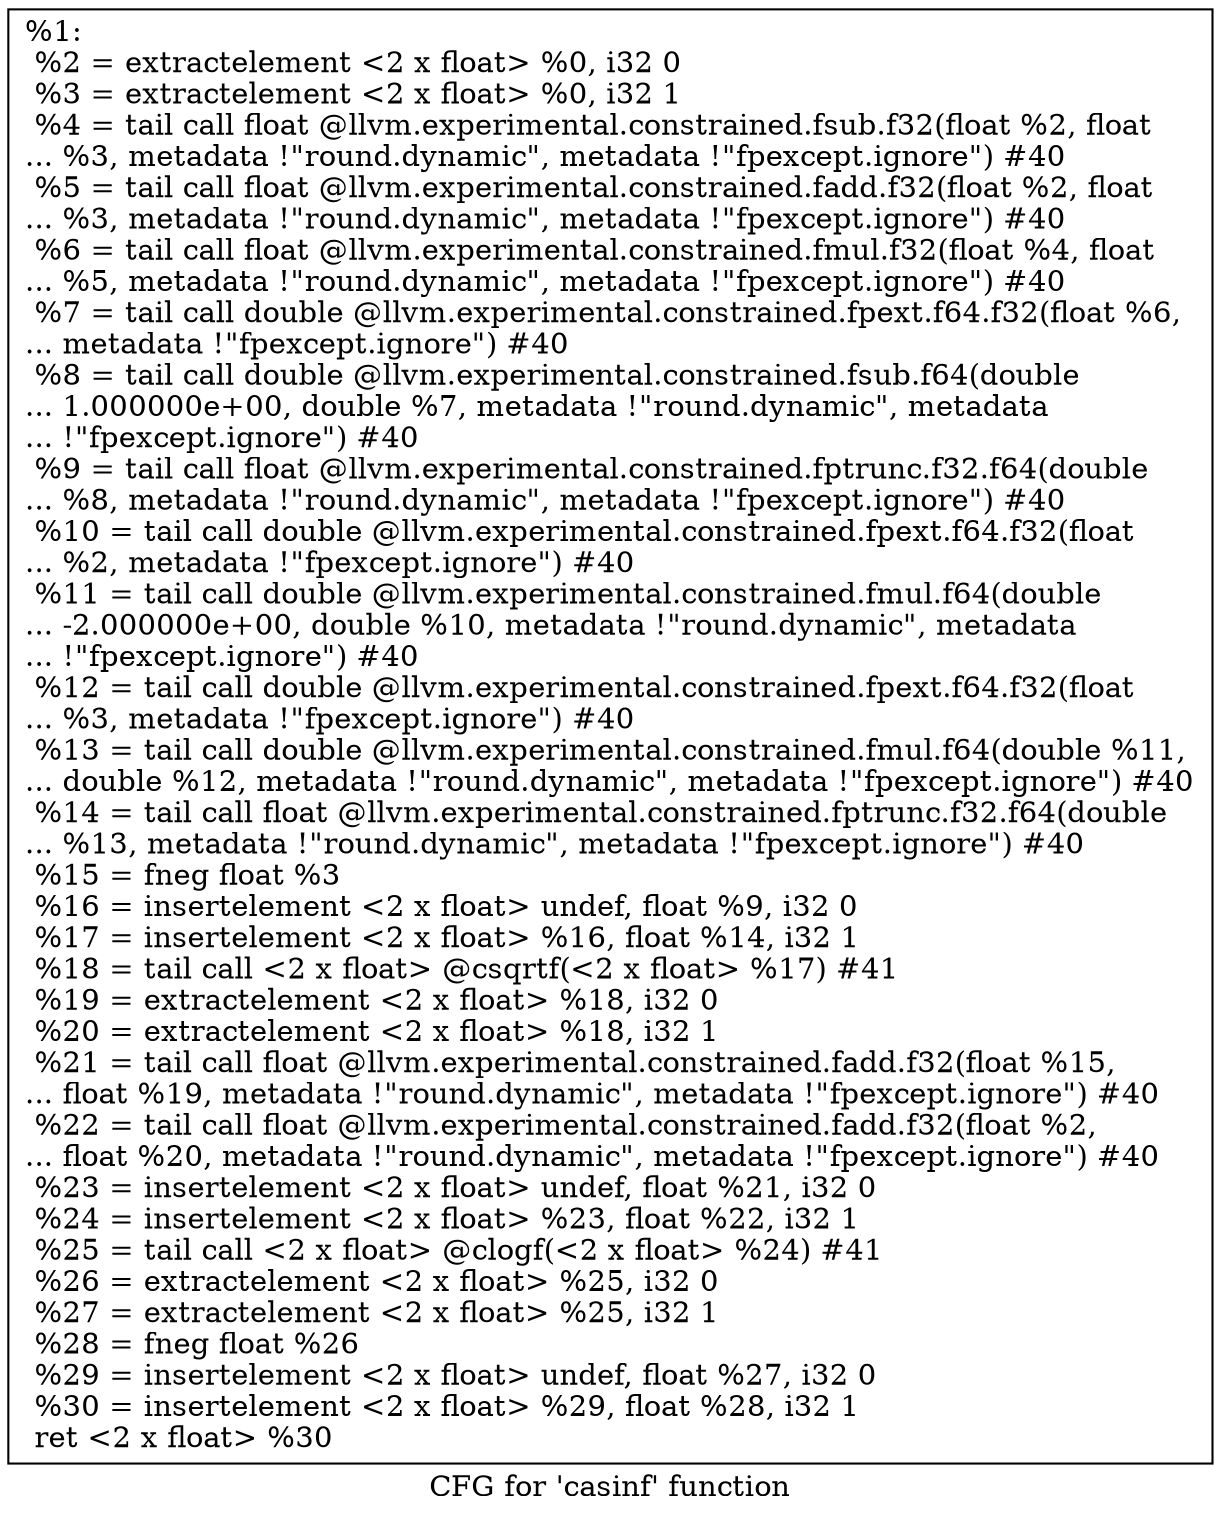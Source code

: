 digraph "CFG for 'casinf' function" {
	label="CFG for 'casinf' function";

	Node0x190f840 [shape=record,label="{%1:\l  %2 = extractelement \<2 x float\> %0, i32 0\l  %3 = extractelement \<2 x float\> %0, i32 1\l  %4 = tail call float @llvm.experimental.constrained.fsub.f32(float %2, float\l... %3, metadata !\"round.dynamic\", metadata !\"fpexcept.ignore\") #40\l  %5 = tail call float @llvm.experimental.constrained.fadd.f32(float %2, float\l... %3, metadata !\"round.dynamic\", metadata !\"fpexcept.ignore\") #40\l  %6 = tail call float @llvm.experimental.constrained.fmul.f32(float %4, float\l... %5, metadata !\"round.dynamic\", metadata !\"fpexcept.ignore\") #40\l  %7 = tail call double @llvm.experimental.constrained.fpext.f64.f32(float %6,\l... metadata !\"fpexcept.ignore\") #40\l  %8 = tail call double @llvm.experimental.constrained.fsub.f64(double\l... 1.000000e+00, double %7, metadata !\"round.dynamic\", metadata\l... !\"fpexcept.ignore\") #40\l  %9 = tail call float @llvm.experimental.constrained.fptrunc.f32.f64(double\l... %8, metadata !\"round.dynamic\", metadata !\"fpexcept.ignore\") #40\l  %10 = tail call double @llvm.experimental.constrained.fpext.f64.f32(float\l... %2, metadata !\"fpexcept.ignore\") #40\l  %11 = tail call double @llvm.experimental.constrained.fmul.f64(double\l... -2.000000e+00, double %10, metadata !\"round.dynamic\", metadata\l... !\"fpexcept.ignore\") #40\l  %12 = tail call double @llvm.experimental.constrained.fpext.f64.f32(float\l... %3, metadata !\"fpexcept.ignore\") #40\l  %13 = tail call double @llvm.experimental.constrained.fmul.f64(double %11,\l... double %12, metadata !\"round.dynamic\", metadata !\"fpexcept.ignore\") #40\l  %14 = tail call float @llvm.experimental.constrained.fptrunc.f32.f64(double\l... %13, metadata !\"round.dynamic\", metadata !\"fpexcept.ignore\") #40\l  %15 = fneg float %3\l  %16 = insertelement \<2 x float\> undef, float %9, i32 0\l  %17 = insertelement \<2 x float\> %16, float %14, i32 1\l  %18 = tail call \<2 x float\> @csqrtf(\<2 x float\> %17) #41\l  %19 = extractelement \<2 x float\> %18, i32 0\l  %20 = extractelement \<2 x float\> %18, i32 1\l  %21 = tail call float @llvm.experimental.constrained.fadd.f32(float %15,\l... float %19, metadata !\"round.dynamic\", metadata !\"fpexcept.ignore\") #40\l  %22 = tail call float @llvm.experimental.constrained.fadd.f32(float %2,\l... float %20, metadata !\"round.dynamic\", metadata !\"fpexcept.ignore\") #40\l  %23 = insertelement \<2 x float\> undef, float %21, i32 0\l  %24 = insertelement \<2 x float\> %23, float %22, i32 1\l  %25 = tail call \<2 x float\> @clogf(\<2 x float\> %24) #41\l  %26 = extractelement \<2 x float\> %25, i32 0\l  %27 = extractelement \<2 x float\> %25, i32 1\l  %28 = fneg float %26\l  %29 = insertelement \<2 x float\> undef, float %27, i32 0\l  %30 = insertelement \<2 x float\> %29, float %28, i32 1\l  ret \<2 x float\> %30\l}"];
}
